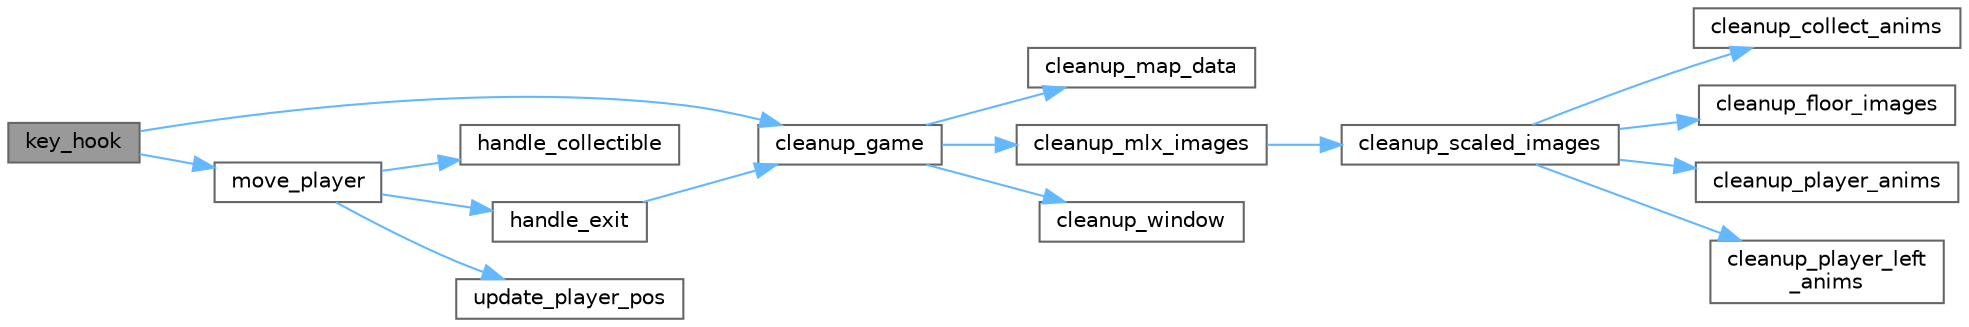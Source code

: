 digraph "key_hook"
{
 // INTERACTIVE_SVG=YES
 // LATEX_PDF_SIZE
  bgcolor="transparent";
  edge [fontname=Helvetica,fontsize=10,labelfontname=Helvetica,labelfontsize=10];
  node [fontname=Helvetica,fontsize=10,shape=box,height=0.2,width=0.4];
  rankdir="LR";
  Node1 [id="Node000001",label="key_hook",height=0.2,width=0.4,color="gray40", fillcolor="grey60", style="filled", fontcolor="black",tooltip="Handles keyboard input events."];
  Node1 -> Node2 [id="edge1_Node000001_Node000002",color="steelblue1",style="solid",tooltip=" "];
  Node2 [id="Node000002",label="cleanup_game",height=0.2,width=0.4,color="grey40", fillcolor="white", style="filled",URL="$utils_8c.html#a6b166a434f4f8cc202d9c3feaf33af7a",tooltip=" "];
  Node2 -> Node3 [id="edge2_Node000002_Node000003",color="steelblue1",style="solid",tooltip=" "];
  Node3 [id="Node000003",label="cleanup_map_data",height=0.2,width=0.4,color="grey40", fillcolor="white", style="filled",URL="$utils_8c.html#abc5614c78184dfae0a3a6a03ee44d059",tooltip=" "];
  Node2 -> Node4 [id="edge3_Node000002_Node000004",color="steelblue1",style="solid",tooltip=" "];
  Node4 [id="Node000004",label="cleanup_mlx_images",height=0.2,width=0.4,color="grey40", fillcolor="white", style="filled",URL="$utils_8c.html#a72c99faf18094cf6f6f0bd4ec752f1ae",tooltip=" "];
  Node4 -> Node5 [id="edge4_Node000004_Node000005",color="steelblue1",style="solid",tooltip=" "];
  Node5 [id="Node000005",label="cleanup_scaled_images",height=0.2,width=0.4,color="grey40", fillcolor="white", style="filled",URL="$clean__images_8c.html#a87fd54b2926142613d5f2ee67a6b69b0",tooltip=" "];
  Node5 -> Node6 [id="edge5_Node000005_Node000006",color="steelblue1",style="solid",tooltip=" "];
  Node6 [id="Node000006",label="cleanup_collect_anims",height=0.2,width=0.4,color="grey40", fillcolor="white", style="filled",URL="$clean__images_8c.html#a248d446aa9c26de1799fe09b07531c3d",tooltip=" "];
  Node5 -> Node7 [id="edge6_Node000005_Node000007",color="steelblue1",style="solid",tooltip=" "];
  Node7 [id="Node000007",label="cleanup_floor_images",height=0.2,width=0.4,color="grey40", fillcolor="white", style="filled",URL="$clean__images_8c.html#af696a35befccf80ea35fc848c9292fef",tooltip=" "];
  Node5 -> Node8 [id="edge7_Node000005_Node000008",color="steelblue1",style="solid",tooltip=" "];
  Node8 [id="Node000008",label="cleanup_player_anims",height=0.2,width=0.4,color="grey40", fillcolor="white", style="filled",URL="$clean__images_8c.html#a4644ff6c8a89161bb498cbce5edd4c27",tooltip=" "];
  Node5 -> Node9 [id="edge8_Node000005_Node000009",color="steelblue1",style="solid",tooltip=" "];
  Node9 [id="Node000009",label="cleanup_player_left\l_anims",height=0.2,width=0.4,color="grey40", fillcolor="white", style="filled",URL="$clean__images_8c.html#a55a5e38ede17361f52b74b7108edb421",tooltip=" "];
  Node2 -> Node10 [id="edge9_Node000002_Node000010",color="steelblue1",style="solid",tooltip=" "];
  Node10 [id="Node000010",label="cleanup_window",height=0.2,width=0.4,color="grey40", fillcolor="white", style="filled",URL="$utils_8c.html#a123b79110158baa49ed60b2d7a82eebb",tooltip=" "];
  Node1 -> Node11 [id="edge10_Node000001_Node000011",color="steelblue1",style="solid",tooltip=" "];
  Node11 [id="Node000011",label="move_player",height=0.2,width=0.4,color="grey40", fillcolor="white", style="filled",URL="$player_8c.html#ae2e77f7fc1b09df20db5400adc4d8595",tooltip="Handles player movement and collision."];
  Node11 -> Node12 [id="edge11_Node000011_Node000012",color="steelblue1",style="solid",tooltip=" "];
  Node12 [id="Node000012",label="handle_collectible",height=0.2,width=0.4,color="grey40", fillcolor="white", style="filled",URL="$player_8c.html#aeca8f84199bd132c1370a6af02738efa",tooltip=" "];
  Node11 -> Node13 [id="edge12_Node000011_Node000013",color="steelblue1",style="solid",tooltip=" "];
  Node13 [id="Node000013",label="handle_exit",height=0.2,width=0.4,color="grey40", fillcolor="white", style="filled",URL="$player_8c.html#a65502129be7b2f3e287c6086143cfeba",tooltip=" "];
  Node13 -> Node2 [id="edge13_Node000013_Node000002",color="steelblue1",style="solid",tooltip=" "];
  Node11 -> Node14 [id="edge14_Node000011_Node000014",color="steelblue1",style="solid",tooltip=" "];
  Node14 [id="Node000014",label="update_player_pos",height=0.2,width=0.4,color="grey40", fillcolor="white", style="filled",URL="$player_8c.html#af38ca287c5ece41c9d4615c782cf4b56",tooltip=" "];
}
